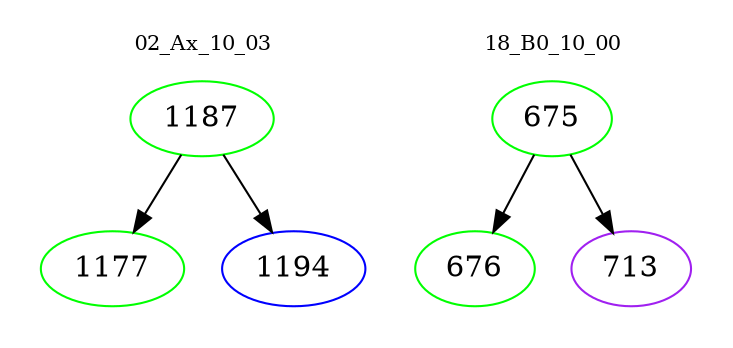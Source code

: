 digraph{
subgraph cluster_0 {
color = white
label = "02_Ax_10_03";
fontsize=10;
T0_1187 [label="1187", color="green"]
T0_1187 -> T0_1177 [color="black"]
T0_1177 [label="1177", color="green"]
T0_1187 -> T0_1194 [color="black"]
T0_1194 [label="1194", color="blue"]
}
subgraph cluster_1 {
color = white
label = "18_B0_10_00";
fontsize=10;
T1_675 [label="675", color="green"]
T1_675 -> T1_676 [color="black"]
T1_676 [label="676", color="green"]
T1_675 -> T1_713 [color="black"]
T1_713 [label="713", color="purple"]
}
}
